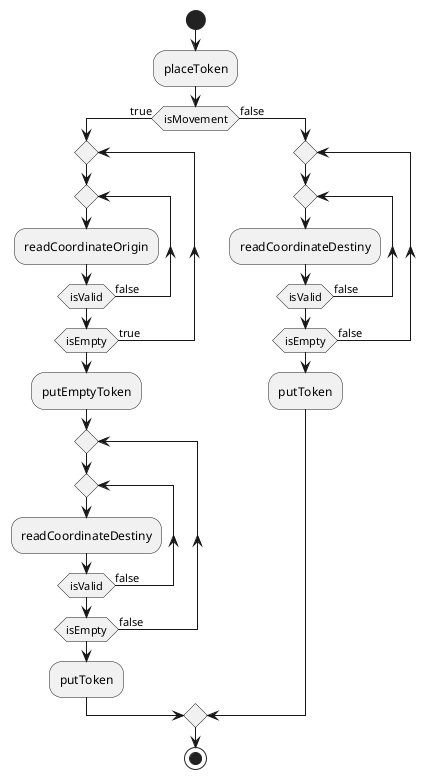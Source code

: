 @startuml placeTokenSequence
start
label init
 :placeToken;
if (isMovement) then (true)

repeat
    repeat
        :readCoordinateOrigin;
    repeat while (isValid) is (false)
repeat while (isEmpty) is (true)
:putEmptyToken;

repeat
    repeat
:readCoordinateDestiny;
    repeat while (isValid) is (false)
repeat while (isEmpty) is (false)
    :putToken;

else (false)

repeat
    repeat
:readCoordinateDestiny;
    repeat while (isValid) is (false)
repeat while (isEmpty) is (false)  
    :putToken;

endif

stop
@enduml